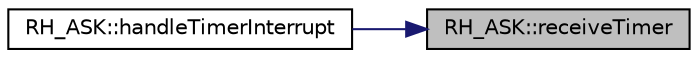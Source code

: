 digraph "RH_ASK::receiveTimer"
{
 // LATEX_PDF_SIZE
  edge [fontname="Helvetica",fontsize="10",labelfontname="Helvetica",labelfontsize="10"];
  node [fontname="Helvetica",fontsize="10",shape=record];
  rankdir="RL";
  Node1 [label="RH_ASK::receiveTimer",height=0.2,width=0.4,color="black", fillcolor="grey75", style="filled", fontcolor="black",tooltip="The receiver handler function, called a 8 times the bit rate."];
  Node1 -> Node2 [dir="back",color="midnightblue",fontsize="10",style="solid",fontname="Helvetica"];
  Node2 [label="RH_ASK::handleTimerInterrupt",height=0.2,width=0.4,color="black", fillcolor="white", style="filled",URL="$class_r_h___a_s_k.html#aac9b83848469b270281f3f5587a31d15",tooltip="dont call this it used by the interrupt handler"];
}
